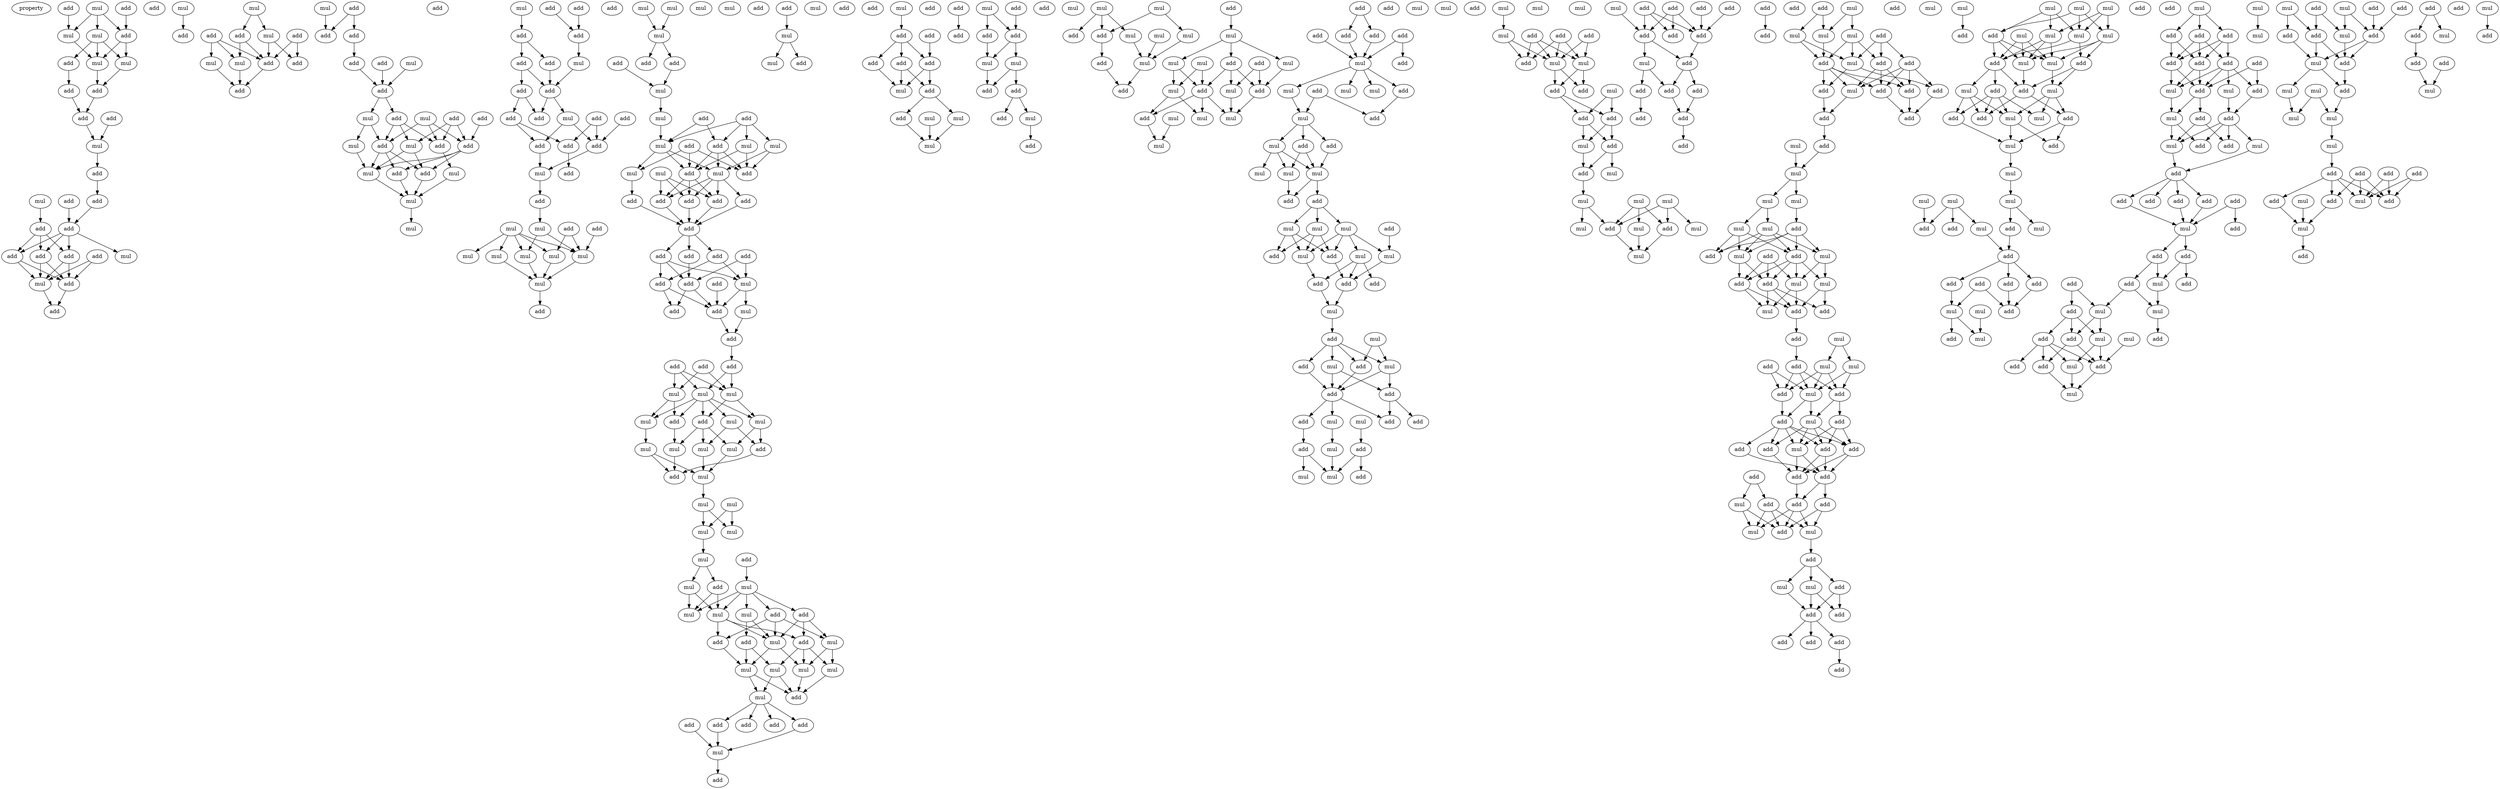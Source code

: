 digraph {
    node [fontcolor=black]
    property [mul=2,lf=2.0]
    0 [ label = add ];
    1 [ label = add ];
    2 [ label = mul ];
    3 [ label = mul ];
    4 [ label = mul ];
    5 [ label = add ];
    6 [ label = add ];
    7 [ label = mul ];
    8 [ label = mul ];
    9 [ label = add ];
    10 [ label = add ];
    11 [ label = add ];
    12 [ label = add ];
    13 [ label = add ];
    14 [ label = mul ];
    15 [ label = add ];
    16 [ label = mul ];
    17 [ label = add ];
    18 [ label = add ];
    19 [ label = mul ];
    20 [ label = add ];
    21 [ label = add ];
    22 [ label = add ];
    23 [ label = add ];
    24 [ label = mul ];
    25 [ label = add ];
    26 [ label = add ];
    27 [ label = add ];
    28 [ label = add ];
    29 [ label = mul ];
    30 [ label = add ];
    31 [ label = mul ];
    32 [ label = add ];
    33 [ label = add ];
    34 [ label = mul ];
    35 [ label = add ];
    36 [ label = add ];
    37 [ label = add ];
    38 [ label = mul ];
    39 [ label = mul ];
    40 [ label = add ];
    41 [ label = mul ];
    42 [ label = add ];
    43 [ label = add ];
    44 [ label = add ];
    45 [ label = add ];
    46 [ label = mul ];
    47 [ label = add ];
    48 [ label = add ];
    49 [ label = mul ];
    50 [ label = add ];
    51 [ label = mul ];
    52 [ label = add ];
    53 [ label = add ];
    54 [ label = mul ];
    55 [ label = add ];
    56 [ label = add ];
    57 [ label = add ];
    58 [ label = mul ];
    59 [ label = add ];
    60 [ label = mul ];
    61 [ label = add ];
    62 [ label = mul ];
    63 [ label = add ];
    64 [ label = mul ];
    65 [ label = mul ];
    66 [ label = mul ];
    67 [ label = add ];
    68 [ label = add ];
    69 [ label = add ];
    70 [ label = add ];
    71 [ label = add ];
    72 [ label = mul ];
    73 [ label = add ];
    74 [ label = add ];
    75 [ label = add ];
    76 [ label = add ];
    77 [ label = add ];
    78 [ label = add ];
    79 [ label = mul ];
    80 [ label = add ];
    81 [ label = add ];
    82 [ label = add ];
    83 [ label = add ];
    84 [ label = add ];
    85 [ label = add ];
    86 [ label = mul ];
    87 [ label = add ];
    88 [ label = add ];
    89 [ label = add ];
    90 [ label = mul ];
    91 [ label = mul ];
    92 [ label = mul ];
    93 [ label = mul ];
    94 [ label = mul ];
    95 [ label = mul ];
    96 [ label = mul ];
    97 [ label = mul ];
    98 [ label = add ];
    99 [ label = mul ];
    100 [ label = mul ];
    101 [ label = mul ];
    102 [ label = mul ];
    103 [ label = add ];
    104 [ label = add ];
    105 [ label = add ];
    106 [ label = mul ];
    107 [ label = add ];
    108 [ label = mul ];
    109 [ label = add ];
    110 [ label = add ];
    111 [ label = add ];
    112 [ label = mul ];
    113 [ label = mul ];
    114 [ label = mul ];
    115 [ label = mul ];
    116 [ label = add ];
    117 [ label = mul ];
    118 [ label = add ];
    119 [ label = mul ];
    120 [ label = add ];
    121 [ label = add ];
    122 [ label = add ];
    123 [ label = add ];
    124 [ label = add ];
    125 [ label = add ];
    126 [ label = add ];
    127 [ label = add ];
    128 [ label = add ];
    129 [ label = add ];
    130 [ label = add ];
    131 [ label = add ];
    132 [ label = add ];
    133 [ label = mul ];
    134 [ label = mul ];
    135 [ label = add ];
    136 [ label = add ];
    137 [ label = add ];
    138 [ label = add ];
    139 [ label = add ];
    140 [ label = add ];
    141 [ label = mul ];
    142 [ label = mul ];
    143 [ label = mul ];
    144 [ label = add ];
    145 [ label = mul ];
    146 [ label = mul ];
    147 [ label = add ];
    148 [ label = mul ];
    149 [ label = mul ];
    150 [ label = mul ];
    151 [ label = mul ];
    152 [ label = mul ];
    153 [ label = add ];
    154 [ label = add ];
    155 [ label = mul ];
    156 [ label = mul ];
    157 [ label = mul ];
    158 [ label = mul ];
    159 [ label = mul ];
    160 [ label = mul ];
    161 [ label = mul ];
    162 [ label = add ];
    163 [ label = mul ];
    164 [ label = mul ];
    165 [ label = add ];
    166 [ label = mul ];
    167 [ label = add ];
    168 [ label = add ];
    169 [ label = mul ];
    170 [ label = mul ];
    171 [ label = mul ];
    172 [ label = add ];
    173 [ label = mul ];
    174 [ label = add ];
    175 [ label = add ];
    176 [ label = mul ];
    177 [ label = mul ];
    178 [ label = mul ];
    179 [ label = mul ];
    180 [ label = mul ];
    181 [ label = add ];
    182 [ label = add ];
    183 [ label = add ];
    184 [ label = add ];
    185 [ label = add ];
    186 [ label = add ];
    187 [ label = mul ];
    188 [ label = add ];
    189 [ label = add ];
    190 [ label = mul ];
    191 [ label = add ];
    192 [ label = mul ];
    193 [ label = mul ];
    194 [ label = add ];
    195 [ label = add ];
    196 [ label = add ];
    197 [ label = mul ];
    198 [ label = add ];
    199 [ label = add ];
    200 [ label = add ];
    201 [ label = add ];
    202 [ label = add ];
    203 [ label = add ];
    204 [ label = mul ];
    205 [ label = add ];
    206 [ label = add ];
    207 [ label = mul ];
    208 [ label = mul ];
    209 [ label = add ];
    210 [ label = mul ];
    211 [ label = add ];
    212 [ label = mul ];
    213 [ label = add ];
    214 [ label = add ];
    215 [ label = add ];
    216 [ label = mul ];
    217 [ label = mul ];
    218 [ label = add ];
    219 [ label = add ];
    220 [ label = add ];
    221 [ label = add ];
    222 [ label = mul ];
    223 [ label = mul ];
    224 [ label = add ];
    225 [ label = mul ];
    226 [ label = mul ];
    227 [ label = mul ];
    228 [ label = mul ];
    229 [ label = add ];
    230 [ label = add ];
    231 [ label = mul ];
    232 [ label = add ];
    233 [ label = mul ];
    234 [ label = add ];
    235 [ label = add ];
    236 [ label = mul ];
    237 [ label = add ];
    238 [ label = mul ];
    239 [ label = add ];
    240 [ label = mul ];
    241 [ label = mul ];
    242 [ label = add ];
    243 [ label = add ];
    244 [ label = mul ];
    245 [ label = mul ];
    246 [ label = add ];
    247 [ label = mul ];
    248 [ label = mul ];
    249 [ label = mul ];
    250 [ label = mul ];
    251 [ label = add ];
    252 [ label = add ];
    253 [ label = add ];
    254 [ label = add ];
    255 [ label = add ];
    256 [ label = add ];
    257 [ label = add ];
    258 [ label = mul ];
    259 [ label = add ];
    260 [ label = add ];
    261 [ label = mul ];
    262 [ label = mul ];
    263 [ label = mul ];
    264 [ label = add ];
    265 [ label = mul ];
    266 [ label = add ];
    267 [ label = mul ];
    268 [ label = mul ];
    269 [ label = add ];
    270 [ label = mul ];
    271 [ label = mul ];
    272 [ label = mul ];
    273 [ label = add ];
    274 [ label = add ];
    275 [ label = mul ];
    276 [ label = add ];
    277 [ label = mul ];
    278 [ label = mul ];
    279 [ label = mul ];
    280 [ label = mul ];
    281 [ label = add ];
    282 [ label = add ];
    283 [ label = mul ];
    284 [ label = add ];
    285 [ label = add ];
    286 [ label = add ];
    287 [ label = mul ];
    288 [ label = mul ];
    289 [ label = mul ];
    290 [ label = add ];
    291 [ label = add ];
    292 [ label = mul ];
    293 [ label = add ];
    294 [ label = mul ];
    295 [ label = add ];
    296 [ label = add ];
    297 [ label = add ];
    298 [ label = add ];
    299 [ label = mul ];
    300 [ label = mul ];
    301 [ label = add ];
    302 [ label = mul ];
    303 [ label = add ];
    304 [ label = add ];
    305 [ label = mul ];
    306 [ label = mul ];
    307 [ label = add ];
    308 [ label = add ];
    309 [ label = mul ];
    310 [ label = mul ];
    311 [ label = mul ];
    312 [ label = add ];
    313 [ label = add ];
    314 [ label = add ];
    315 [ label = add ];
    316 [ label = mul ];
    317 [ label = mul ];
    318 [ label = mul ];
    319 [ label = add ];
    320 [ label = add ];
    321 [ label = add ];
    322 [ label = add ];
    323 [ label = mul ];
    324 [ label = add ];
    325 [ label = mul ];
    326 [ label = add ];
    327 [ label = mul ];
    328 [ label = mul ];
    329 [ label = mul ];
    330 [ label = add ];
    331 [ label = mul ];
    332 [ label = mul ];
    333 [ label = mul ];
    334 [ label = add ];
    335 [ label = mul ];
    336 [ label = mul ];
    337 [ label = add ];
    338 [ label = mul ];
    339 [ label = add ];
    340 [ label = add ];
    341 [ label = add ];
    342 [ label = add ];
    343 [ label = add ];
    344 [ label = add ];
    345 [ label = add ];
    346 [ label = mul ];
    347 [ label = add ];
    348 [ label = add ];
    349 [ label = add ];
    350 [ label = add ];
    351 [ label = add ];
    352 [ label = add ];
    353 [ label = add ];
    354 [ label = add ];
    355 [ label = add ];
    356 [ label = add ];
    357 [ label = mul ];
    358 [ label = mul ];
    359 [ label = mul ];
    360 [ label = add ];
    361 [ label = mul ];
    362 [ label = add ];
    363 [ label = add ];
    364 [ label = add ];
    365 [ label = mul ];
    366 [ label = add ];
    367 [ label = mul ];
    368 [ label = add ];
    369 [ label = add ];
    370 [ label = add ];
    371 [ label = add ];
    372 [ label = add ];
    373 [ label = mul ];
    374 [ label = add ];
    375 [ label = mul ];
    376 [ label = mul ];
    377 [ label = mul ];
    378 [ label = mul ];
    379 [ label = add ];
    380 [ label = mul ];
    381 [ label = mul ];
    382 [ label = add ];
    383 [ label = add ];
    384 [ label = mul ];
    385 [ label = add ];
    386 [ label = mul ];
    387 [ label = add ];
    388 [ label = add ];
    389 [ label = mul ];
    390 [ label = add ];
    391 [ label = add ];
    392 [ label = mul ];
    393 [ label = mul ];
    394 [ label = add ];
    395 [ label = mul ];
    396 [ label = add ];
    397 [ label = add ];
    398 [ label = mul ];
    399 [ label = add ];
    400 [ label = add ];
    401 [ label = mul ];
    402 [ label = mul ];
    403 [ label = add ];
    404 [ label = add ];
    405 [ label = mul ];
    406 [ label = add ];
    407 [ label = add ];
    408 [ label = add ];
    409 [ label = add ];
    410 [ label = add ];
    411 [ label = add ];
    412 [ label = add ];
    413 [ label = add ];
    414 [ label = add ];
    415 [ label = add ];
    416 [ label = mul ];
    417 [ label = mul ];
    418 [ label = mul ];
    419 [ label = add ];
    420 [ label = add ];
    421 [ label = add ];
    422 [ label = mul ];
    423 [ label = mul ];
    424 [ label = add ];
    425 [ label = add ];
    426 [ label = add ];
    427 [ label = add ];
    428 [ label = add ];
    429 [ label = add ];
    430 [ label = add ];
    431 [ label = mul ];
    432 [ label = mul ];
    433 [ label = add ];
    434 [ label = mul ];
    435 [ label = add ];
    436 [ label = mul ];
    437 [ label = mul ];
    438 [ label = mul ];
    439 [ label = mul ];
    440 [ label = mul ];
    441 [ label = mul ];
    442 [ label = add ];
    443 [ label = add ];
    444 [ label = add ];
    445 [ label = mul ];
    446 [ label = mul ];
    447 [ label = mul ];
    448 [ label = add ];
    449 [ label = add ];
    450 [ label = mul ];
    451 [ label = mul ];
    452 [ label = add ];
    453 [ label = add ];
    454 [ label = mul ];
    455 [ label = add ];
    456 [ label = add ];
    457 [ label = mul ];
    458 [ label = mul ];
    459 [ label = mul ];
    460 [ label = mul ];
    461 [ label = add ];
    462 [ label = mul ];
    463 [ label = add ];
    464 [ label = add ];
    465 [ label = mul ];
    466 [ label = add ];
    467 [ label = mul ];
    468 [ label = add ];
    469 [ label = add ];
    470 [ label = add ];
    471 [ label = add ];
    472 [ label = add ];
    473 [ label = mul ];
    474 [ label = mul ];
    475 [ label = add ];
    476 [ label = mul ];
    477 [ label = add ];
    478 [ label = mul ];
    479 [ label = add ];
    480 [ label = add ];
    481 [ label = add ];
    482 [ label = add ];
    483 [ label = add ];
    484 [ label = add ];
    485 [ label = add ];
    486 [ label = mul ];
    487 [ label = add ];
    488 [ label = mul ];
    489 [ label = add ];
    490 [ label = mul ];
    491 [ label = add ];
    492 [ label = add ];
    493 [ label = mul ];
    494 [ label = add ];
    495 [ label = add ];
    496 [ label = mul ];
    497 [ label = add ];
    498 [ label = add ];
    499 [ label = add ];
    500 [ label = add ];
    501 [ label = add ];
    502 [ label = add ];
    503 [ label = add ];
    504 [ label = mul ];
    505 [ label = add ];
    506 [ label = add ];
    507 [ label = add ];
    508 [ label = add ];
    509 [ label = mul ];
    510 [ label = add ];
    511 [ label = mul ];
    512 [ label = mul ];
    513 [ label = add ];
    514 [ label = mul ];
    515 [ label = add ];
    516 [ label = add ];
    517 [ label = mul ];
    518 [ label = add ];
    519 [ label = add ];
    520 [ label = mul ];
    521 [ label = add ];
    522 [ label = add ];
    523 [ label = mul ];
    524 [ label = mul ];
    525 [ label = mul ];
    526 [ label = mul ];
    527 [ label = mul ];
    528 [ label = add ];
    529 [ label = add ];
    530 [ label = add ];
    531 [ label = add ];
    532 [ label = add ];
    533 [ label = add ];
    534 [ label = mul ];
    535 [ label = add ];
    536 [ label = mul ];
    537 [ label = mul ];
    538 [ label = mul ];
    539 [ label = add ];
    540 [ label = mul ];
    541 [ label = mul ];
    542 [ label = mul ];
    543 [ label = add ];
    544 [ label = add ];
    545 [ label = add ];
    546 [ label = add ];
    547 [ label = add ];
    548 [ label = mul ];
    549 [ label = mul ];
    550 [ label = add ];
    551 [ label = add ];
    552 [ label = mul ];
    553 [ label = add ];
    554 [ label = add ];
    555 [ label = add ];
    556 [ label = mul ];
    557 [ label = add ];
    558 [ label = add ];
    559 [ label = add ];
    560 [ label = mul ];
    561 [ label = mul ];
    562 [ label = add ];
    0 -> 3 [ name = 0 ];
    1 -> 5 [ name = 1 ];
    2 -> 3 [ name = 2 ];
    2 -> 4 [ name = 3 ];
    2 -> 5 [ name = 4 ];
    3 -> 7 [ name = 5 ];
    4 -> 6 [ name = 6 ];
    4 -> 7 [ name = 7 ];
    4 -> 8 [ name = 8 ];
    5 -> 7 [ name = 9 ];
    5 -> 8 [ name = 10 ];
    6 -> 9 [ name = 11 ];
    7 -> 10 [ name = 12 ];
    8 -> 10 [ name = 13 ];
    9 -> 12 [ name = 14 ];
    10 -> 12 [ name = 15 ];
    12 -> 16 [ name = 16 ];
    13 -> 16 [ name = 17 ];
    14 -> 15 [ name = 18 ];
    16 -> 17 [ name = 19 ];
    17 -> 18 [ name = 20 ];
    18 -> 22 [ name = 21 ];
    19 -> 21 [ name = 22 ];
    20 -> 22 [ name = 23 ];
    21 -> 23 [ name = 24 ];
    21 -> 26 [ name = 25 ];
    21 -> 27 [ name = 26 ];
    22 -> 23 [ name = 27 ];
    22 -> 24 [ name = 28 ];
    22 -> 26 [ name = 29 ];
    22 -> 27 [ name = 30 ];
    23 -> 28 [ name = 31 ];
    23 -> 29 [ name = 32 ];
    25 -> 28 [ name = 33 ];
    25 -> 29 [ name = 34 ];
    26 -> 28 [ name = 35 ];
    26 -> 29 [ name = 36 ];
    27 -> 28 [ name = 37 ];
    27 -> 29 [ name = 38 ];
    28 -> 30 [ name = 39 ];
    29 -> 30 [ name = 40 ];
    31 -> 34 [ name = 41 ];
    31 -> 35 [ name = 42 ];
    32 -> 36 [ name = 43 ];
    32 -> 37 [ name = 44 ];
    33 -> 36 [ name = 45 ];
    33 -> 38 [ name = 46 ];
    33 -> 39 [ name = 47 ];
    34 -> 36 [ name = 48 ];
    34 -> 37 [ name = 49 ];
    35 -> 36 [ name = 50 ];
    35 -> 39 [ name = 51 ];
    36 -> 40 [ name = 52 ];
    38 -> 40 [ name = 53 ];
    39 -> 40 [ name = 54 ];
    41 -> 43 [ name = 55 ];
    42 -> 43 [ name = 56 ];
    42 -> 44 [ name = 57 ];
    44 -> 47 [ name = 58 ];
    45 -> 48 [ name = 59 ];
    46 -> 48 [ name = 60 ];
    47 -> 48 [ name = 61 ];
    48 -> 49 [ name = 62 ];
    48 -> 50 [ name = 63 ];
    49 -> 57 [ name = 64 ];
    49 -> 58 [ name = 65 ];
    50 -> 54 [ name = 66 ];
    50 -> 55 [ name = 67 ];
    50 -> 57 [ name = 68 ];
    51 -> 55 [ name = 69 ];
    51 -> 56 [ name = 70 ];
    51 -> 57 [ name = 71 ];
    52 -> 54 [ name = 72 ];
    52 -> 55 [ name = 73 ];
    52 -> 56 [ name = 74 ];
    53 -> 56 [ name = 75 ];
    54 -> 60 [ name = 76 ];
    54 -> 61 [ name = 77 ];
    55 -> 62 [ name = 78 ];
    56 -> 60 [ name = 79 ];
    56 -> 61 [ name = 80 ];
    56 -> 63 [ name = 81 ];
    57 -> 60 [ name = 82 ];
    57 -> 61 [ name = 83 ];
    57 -> 63 [ name = 84 ];
    58 -> 60 [ name = 85 ];
    60 -> 64 [ name = 86 ];
    61 -> 64 [ name = 87 ];
    62 -> 64 [ name = 88 ];
    63 -> 64 [ name = 89 ];
    64 -> 66 [ name = 90 ];
    65 -> 70 [ name = 91 ];
    67 -> 69 [ name = 92 ];
    68 -> 69 [ name = 93 ];
    69 -> 72 [ name = 94 ];
    70 -> 73 [ name = 95 ];
    70 -> 74 [ name = 96 ];
    72 -> 76 [ name = 97 ];
    73 -> 75 [ name = 98 ];
    73 -> 76 [ name = 99 ];
    74 -> 76 [ name = 100 ];
    75 -> 80 [ name = 101 ];
    75 -> 81 [ name = 102 ];
    76 -> 79 [ name = 103 ];
    76 -> 80 [ name = 104 ];
    77 -> 83 [ name = 105 ];
    78 -> 83 [ name = 106 ];
    78 -> 84 [ name = 107 ];
    79 -> 82 [ name = 108 ];
    79 -> 83 [ name = 109 ];
    81 -> 82 [ name = 110 ];
    81 -> 84 [ name = 111 ];
    82 -> 86 [ name = 112 ];
    83 -> 86 [ name = 113 ];
    84 -> 85 [ name = 114 ];
    86 -> 87 [ name = 115 ];
    87 -> 91 [ name = 116 ];
    88 -> 92 [ name = 117 ];
    88 -> 96 [ name = 118 ];
    89 -> 92 [ name = 119 ];
    90 -> 92 [ name = 120 ];
    90 -> 93 [ name = 121 ];
    90 -> 94 [ name = 122 ];
    90 -> 95 [ name = 123 ];
    90 -> 96 [ name = 124 ];
    91 -> 92 [ name = 125 ];
    91 -> 94 [ name = 126 ];
    92 -> 97 [ name = 127 ];
    93 -> 97 [ name = 128 ];
    94 -> 97 [ name = 129 ];
    96 -> 97 [ name = 130 ];
    97 -> 98 [ name = 131 ];
    99 -> 102 [ name = 132 ];
    101 -> 102 [ name = 133 ];
    102 -> 103 [ name = 134 ];
    102 -> 104 [ name = 135 ];
    104 -> 106 [ name = 136 ];
    105 -> 106 [ name = 137 ];
    106 -> 108 [ name = 138 ];
    107 -> 110 [ name = 139 ];
    107 -> 113 [ name = 140 ];
    108 -> 113 [ name = 141 ];
    109 -> 110 [ name = 142 ];
    109 -> 112 [ name = 143 ];
    109 -> 113 [ name = 144 ];
    109 -> 114 [ name = 145 ];
    110 -> 115 [ name = 146 ];
    110 -> 116 [ name = 147 ];
    110 -> 118 [ name = 148 ];
    111 -> 116 [ name = 149 ];
    111 -> 118 [ name = 150 ];
    111 -> 119 [ name = 151 ];
    112 -> 115 [ name = 152 ];
    112 -> 116 [ name = 153 ];
    113 -> 115 [ name = 154 ];
    113 -> 118 [ name = 155 ];
    113 -> 119 [ name = 156 ];
    114 -> 116 [ name = 157 ];
    114 -> 118 [ name = 158 ];
    115 -> 120 [ name = 159 ];
    115 -> 121 [ name = 160 ];
    115 -> 123 [ name = 161 ];
    115 -> 124 [ name = 162 ];
    117 -> 120 [ name = 163 ];
    117 -> 121 [ name = 164 ];
    117 -> 123 [ name = 165 ];
    118 -> 120 [ name = 166 ];
    118 -> 121 [ name = 167 ];
    118 -> 123 [ name = 168 ];
    119 -> 122 [ name = 169 ];
    120 -> 125 [ name = 170 ];
    121 -> 125 [ name = 171 ];
    122 -> 125 [ name = 172 ];
    123 -> 125 [ name = 173 ];
    124 -> 125 [ name = 174 ];
    125 -> 126 [ name = 175 ];
    125 -> 127 [ name = 176 ];
    125 -> 129 [ name = 177 ];
    126 -> 132 [ name = 178 ];
    127 -> 130 [ name = 179 ];
    127 -> 133 [ name = 180 ];
    128 -> 132 [ name = 181 ];
    128 -> 133 [ name = 182 ];
    129 -> 130 [ name = 183 ];
    129 -> 132 [ name = 184 ];
    129 -> 133 [ name = 185 ];
    130 -> 135 [ name = 186 ];
    130 -> 136 [ name = 187 ];
    131 -> 135 [ name = 188 ];
    132 -> 135 [ name = 189 ];
    132 -> 136 [ name = 190 ];
    133 -> 134 [ name = 191 ];
    133 -> 135 [ name = 192 ];
    134 -> 137 [ name = 193 ];
    135 -> 137 [ name = 194 ];
    137 -> 139 [ name = 195 ];
    138 -> 141 [ name = 196 ];
    138 -> 143 [ name = 197 ];
    139 -> 142 [ name = 198 ];
    139 -> 143 [ name = 199 ];
    140 -> 141 [ name = 200 ];
    140 -> 142 [ name = 201 ];
    140 -> 143 [ name = 202 ];
    141 -> 144 [ name = 203 ];
    141 -> 146 [ name = 204 ];
    142 -> 144 [ name = 205 ];
    142 -> 145 [ name = 206 ];
    142 -> 146 [ name = 207 ];
    142 -> 147 [ name = 208 ];
    142 -> 148 [ name = 209 ];
    143 -> 145 [ name = 210 ];
    143 -> 147 [ name = 211 ];
    144 -> 152 [ name = 212 ];
    145 -> 151 [ name = 213 ];
    145 -> 153 [ name = 214 ];
    146 -> 150 [ name = 215 ];
    147 -> 149 [ name = 216 ];
    147 -> 151 [ name = 217 ];
    147 -> 152 [ name = 218 ];
    148 -> 149 [ name = 219 ];
    148 -> 153 [ name = 220 ];
    149 -> 155 [ name = 221 ];
    150 -> 154 [ name = 222 ];
    150 -> 155 [ name = 223 ];
    151 -> 155 [ name = 224 ];
    152 -> 154 [ name = 225 ];
    153 -> 154 [ name = 226 ];
    155 -> 156 [ name = 227 ];
    156 -> 158 [ name = 228 ];
    156 -> 159 [ name = 229 ];
    157 -> 158 [ name = 230 ];
    157 -> 159 [ name = 231 ];
    158 -> 161 [ name = 232 ];
    161 -> 164 [ name = 233 ];
    161 -> 165 [ name = 234 ];
    162 -> 163 [ name = 235 ];
    163 -> 166 [ name = 236 ];
    163 -> 167 [ name = 237 ];
    163 -> 168 [ name = 238 ];
    163 -> 169 [ name = 239 ];
    163 -> 170 [ name = 240 ];
    164 -> 169 [ name = 241 ];
    164 -> 170 [ name = 242 ];
    165 -> 169 [ name = 243 ];
    165 -> 170 [ name = 244 ];
    166 -> 171 [ name = 245 ];
    166 -> 174 [ name = 246 ];
    167 -> 171 [ name = 247 ];
    167 -> 173 [ name = 248 ];
    167 -> 175 [ name = 249 ];
    168 -> 171 [ name = 250 ];
    168 -> 172 [ name = 251 ];
    168 -> 173 [ name = 252 ];
    170 -> 171 [ name = 253 ];
    170 -> 172 [ name = 254 ];
    170 -> 175 [ name = 255 ];
    171 -> 176 [ name = 256 ];
    171 -> 179 [ name = 257 ];
    172 -> 177 [ name = 258 ];
    172 -> 178 [ name = 259 ];
    172 -> 179 [ name = 260 ];
    173 -> 177 [ name = 261 ];
    173 -> 179 [ name = 262 ];
    174 -> 176 [ name = 263 ];
    174 -> 178 [ name = 264 ];
    175 -> 176 [ name = 265 ];
    176 -> 180 [ name = 266 ];
    176 -> 181 [ name = 267 ];
    177 -> 181 [ name = 268 ];
    178 -> 180 [ name = 269 ];
    178 -> 181 [ name = 270 ];
    179 -> 181 [ name = 271 ];
    180 -> 182 [ name = 272 ];
    180 -> 183 [ name = 273 ];
    180 -> 184 [ name = 274 ];
    180 -> 186 [ name = 275 ];
    182 -> 187 [ name = 276 ];
    183 -> 187 [ name = 277 ];
    185 -> 187 [ name = 278 ];
    187 -> 191 [ name = 279 ];
    189 -> 192 [ name = 280 ];
    192 -> 193 [ name = 281 ];
    192 -> 195 [ name = 282 ];
    197 -> 198 [ name = 283 ];
    198 -> 200 [ name = 284 ];
    198 -> 201 [ name = 285 ];
    198 -> 202 [ name = 286 ];
    199 -> 201 [ name = 287 ];
    200 -> 204 [ name = 288 ];
    201 -> 203 [ name = 289 ];
    201 -> 204 [ name = 290 ];
    202 -> 203 [ name = 291 ];
    202 -> 204 [ name = 292 ];
    203 -> 207 [ name = 293 ];
    203 -> 209 [ name = 294 ];
    206 -> 211 [ name = 295 ];
    207 -> 210 [ name = 296 ];
    208 -> 210 [ name = 297 ];
    209 -> 210 [ name = 298 ];
    212 -> 214 [ name = 299 ];
    212 -> 215 [ name = 300 ];
    213 -> 215 [ name = 301 ];
    214 -> 217 [ name = 302 ];
    215 -> 216 [ name = 303 ];
    215 -> 217 [ name = 304 ];
    216 -> 218 [ name = 305 ];
    216 -> 219 [ name = 306 ];
    217 -> 219 [ name = 307 ];
    218 -> 220 [ name = 308 ];
    218 -> 222 [ name = 309 ];
    222 -> 224 [ name = 310 ];
    225 -> 227 [ name = 311 ];
    225 -> 230 [ name = 312 ];
    226 -> 228 [ name = 313 ];
    226 -> 229 [ name = 314 ];
    226 -> 230 [ name = 315 ];
    227 -> 233 [ name = 316 ];
    228 -> 233 [ name = 317 ];
    230 -> 232 [ name = 318 ];
    231 -> 233 [ name = 319 ];
    232 -> 234 [ name = 320 ];
    233 -> 234 [ name = 321 ];
    235 -> 236 [ name = 322 ];
    236 -> 238 [ name = 323 ];
    236 -> 239 [ name = 324 ];
    236 -> 240 [ name = 325 ];
    237 -> 243 [ name = 326 ];
    237 -> 244 [ name = 327 ];
    238 -> 242 [ name = 328 ];
    238 -> 245 [ name = 329 ];
    239 -> 242 [ name = 330 ];
    239 -> 243 [ name = 331 ];
    239 -> 244 [ name = 332 ];
    240 -> 243 [ name = 333 ];
    241 -> 242 [ name = 334 ];
    241 -> 245 [ name = 335 ];
    242 -> 246 [ name = 336 ];
    242 -> 247 [ name = 337 ];
    242 -> 248 [ name = 338 ];
    243 -> 247 [ name = 339 ];
    244 -> 247 [ name = 340 ];
    245 -> 246 [ name = 341 ];
    245 -> 248 [ name = 342 ];
    246 -> 250 [ name = 343 ];
    249 -> 250 [ name = 344 ];
    251 -> 252 [ name = 345 ];
    251 -> 256 [ name = 346 ];
    252 -> 258 [ name = 347 ];
    254 -> 258 [ name = 348 ];
    255 -> 257 [ name = 349 ];
    255 -> 258 [ name = 350 ];
    256 -> 258 [ name = 351 ];
    258 -> 259 [ name = 352 ];
    258 -> 261 [ name = 353 ];
    258 -> 262 [ name = 354 ];
    258 -> 263 [ name = 355 ];
    259 -> 264 [ name = 356 ];
    260 -> 264 [ name = 357 ];
    260 -> 265 [ name = 358 ];
    263 -> 265 [ name = 359 ];
    265 -> 266 [ name = 360 ];
    265 -> 268 [ name = 361 ];
    265 -> 269 [ name = 362 ];
    266 -> 272 [ name = 363 ];
    268 -> 270 [ name = 364 ];
    268 -> 271 [ name = 365 ];
    268 -> 272 [ name = 366 ];
    269 -> 271 [ name = 367 ];
    269 -> 272 [ name = 368 ];
    271 -> 273 [ name = 369 ];
    272 -> 273 [ name = 370 ];
    272 -> 274 [ name = 371 ];
    274 -> 275 [ name = 372 ];
    274 -> 277 [ name = 373 ];
    274 -> 278 [ name = 374 ];
    275 -> 279 [ name = 375 ];
    275 -> 281 [ name = 376 ];
    275 -> 282 [ name = 377 ];
    276 -> 280 [ name = 378 ];
    277 -> 279 [ name = 379 ];
    277 -> 280 [ name = 380 ];
    277 -> 281 [ name = 381 ];
    277 -> 283 [ name = 382 ];
    278 -> 279 [ name = 383 ];
    278 -> 281 [ name = 384 ];
    278 -> 282 [ name = 385 ];
    279 -> 284 [ name = 386 ];
    280 -> 285 [ name = 387 ];
    281 -> 285 [ name = 388 ];
    283 -> 284 [ name = 389 ];
    283 -> 285 [ name = 390 ];
    283 -> 286 [ name = 391 ];
    284 -> 287 [ name = 392 ];
    285 -> 287 [ name = 393 ];
    287 -> 290 [ name = 394 ];
    289 -> 292 [ name = 395 ];
    289 -> 293 [ name = 396 ];
    290 -> 291 [ name = 397 ];
    290 -> 292 [ name = 398 ];
    290 -> 293 [ name = 399 ];
    290 -> 294 [ name = 400 ];
    291 -> 296 [ name = 401 ];
    292 -> 295 [ name = 402 ];
    292 -> 296 [ name = 403 ];
    293 -> 296 [ name = 404 ];
    294 -> 295 [ name = 405 ];
    294 -> 296 [ name = 406 ];
    295 -> 298 [ name = 407 ];
    295 -> 301 [ name = 408 ];
    296 -> 297 [ name = 409 ];
    296 -> 299 [ name = 410 ];
    296 -> 301 [ name = 411 ];
    297 -> 303 [ name = 412 ];
    299 -> 302 [ name = 413 ];
    300 -> 304 [ name = 414 ];
    302 -> 305 [ name = 415 ];
    303 -> 305 [ name = 416 ];
    303 -> 306 [ name = 417 ];
    304 -> 305 [ name = 418 ];
    304 -> 307 [ name = 419 ];
    309 -> 310 [ name = 420 ];
    310 -> 315 [ name = 421 ];
    310 -> 317 [ name = 422 ];
    312 -> 316 [ name = 423 ];
    312 -> 317 [ name = 424 ];
    313 -> 315 [ name = 425 ];
    313 -> 316 [ name = 426 ];
    313 -> 317 [ name = 427 ];
    314 -> 315 [ name = 428 ];
    314 -> 316 [ name = 429 ];
    314 -> 317 [ name = 430 ];
    316 -> 319 [ name = 431 ];
    316 -> 320 [ name = 432 ];
    317 -> 319 [ name = 433 ];
    317 -> 320 [ name = 434 ];
    318 -> 321 [ name = 435 ];
    318 -> 322 [ name = 436 ];
    319 -> 321 [ name = 437 ];
    319 -> 322 [ name = 438 ];
    321 -> 323 [ name = 439 ];
    321 -> 324 [ name = 440 ];
    322 -> 323 [ name = 441 ];
    322 -> 324 [ name = 442 ];
    323 -> 326 [ name = 443 ];
    324 -> 325 [ name = 444 ];
    324 -> 326 [ name = 445 ];
    326 -> 327 [ name = 446 ];
    327 -> 333 [ name = 447 ];
    327 -> 334 [ name = 448 ];
    328 -> 330 [ name = 449 ];
    328 -> 332 [ name = 450 ];
    328 -> 334 [ name = 451 ];
    329 -> 330 [ name = 452 ];
    329 -> 331 [ name = 453 ];
    329 -> 334 [ name = 454 ];
    330 -> 335 [ name = 455 ];
    332 -> 335 [ name = 456 ];
    334 -> 335 [ name = 457 ];
    337 -> 342 [ name = 458 ];
    337 -> 343 [ name = 459 ];
    337 -> 344 [ name = 460 ];
    338 -> 343 [ name = 461 ];
    339 -> 344 [ name = 462 ];
    340 -> 344 [ name = 463 ];
    341 -> 342 [ name = 464 ];
    341 -> 343 [ name = 465 ];
    341 -> 344 [ name = 466 ];
    343 -> 345 [ name = 467 ];
    343 -> 346 [ name = 468 ];
    344 -> 345 [ name = 469 ];
    345 -> 348 [ name = 470 ];
    345 -> 349 [ name = 471 ];
    346 -> 347 [ name = 472 ];
    346 -> 348 [ name = 473 ];
    347 -> 350 [ name = 474 ];
    348 -> 351 [ name = 475 ];
    349 -> 351 [ name = 476 ];
    351 -> 352 [ name = 477 ];
    353 -> 354 [ name = 478 ];
    356 -> 358 [ name = 479 ];
    356 -> 359 [ name = 480 ];
    357 -> 358 [ name = 481 ];
    357 -> 361 [ name = 482 ];
    358 -> 363 [ name = 483 ];
    359 -> 363 [ name = 484 ];
    359 -> 365 [ name = 485 ];
    360 -> 362 [ name = 486 ];
    360 -> 364 [ name = 487 ];
    360 -> 365 [ name = 488 ];
    361 -> 363 [ name = 489 ];
    361 -> 364 [ name = 490 ];
    361 -> 365 [ name = 491 ];
    362 -> 367 [ name = 492 ];
    362 -> 368 [ name = 493 ];
    362 -> 369 [ name = 494 ];
    362 -> 370 [ name = 495 ];
    363 -> 366 [ name = 496 ];
    363 -> 367 [ name = 497 ];
    363 -> 369 [ name = 498 ];
    363 -> 370 [ name = 499 ];
    364 -> 367 [ name = 500 ];
    364 -> 369 [ name = 501 ];
    364 -> 370 [ name = 502 ];
    365 -> 366 [ name = 503 ];
    365 -> 368 [ name = 504 ];
    366 -> 372 [ name = 505 ];
    367 -> 372 [ name = 506 ];
    368 -> 371 [ name = 507 ];
    369 -> 371 [ name = 508 ];
    370 -> 371 [ name = 509 ];
    372 -> 374 [ name = 510 ];
    373 -> 375 [ name = 511 ];
    374 -> 375 [ name = 512 ];
    375 -> 376 [ name = 513 ];
    375 -> 377 [ name = 514 ];
    376 -> 379 [ name = 515 ];
    377 -> 378 [ name = 516 ];
    377 -> 380 [ name = 517 ];
    378 -> 382 [ name = 518 ];
    378 -> 383 [ name = 519 ];
    378 -> 384 [ name = 520 ];
    379 -> 381 [ name = 521 ];
    379 -> 382 [ name = 522 ];
    379 -> 383 [ name = 523 ];
    379 -> 384 [ name = 524 ];
    380 -> 381 [ name = 525 ];
    380 -> 382 [ name = 526 ];
    380 -> 383 [ name = 527 ];
    380 -> 384 [ name = 528 ];
    381 -> 386 [ name = 529 ];
    381 -> 389 [ name = 530 ];
    383 -> 386 [ name = 531 ];
    383 -> 387 [ name = 532 ];
    383 -> 388 [ name = 533 ];
    383 -> 389 [ name = 534 ];
    384 -> 387 [ name = 535 ];
    384 -> 388 [ name = 536 ];
    385 -> 386 [ name = 537 ];
    385 -> 387 [ name = 538 ];
    385 -> 388 [ name = 539 ];
    386 -> 390 [ name = 540 ];
    386 -> 392 [ name = 541 ];
    387 -> 390 [ name = 542 ];
    387 -> 391 [ name = 543 ];
    387 -> 392 [ name = 544 ];
    388 -> 390 [ name = 545 ];
    388 -> 392 [ name = 546 ];
    389 -> 390 [ name = 547 ];
    389 -> 391 [ name = 548 ];
    390 -> 394 [ name = 549 ];
    393 -> 395 [ name = 550 ];
    393 -> 398 [ name = 551 ];
    394 -> 396 [ name = 552 ];
    395 -> 399 [ name = 553 ];
    395 -> 400 [ name = 554 ];
    395 -> 401 [ name = 555 ];
    396 -> 399 [ name = 556 ];
    396 -> 400 [ name = 557 ];
    396 -> 401 [ name = 558 ];
    397 -> 400 [ name = 559 ];
    397 -> 401 [ name = 560 ];
    398 -> 399 [ name = 561 ];
    398 -> 401 [ name = 562 ];
    399 -> 402 [ name = 563 ];
    399 -> 403 [ name = 564 ];
    400 -> 404 [ name = 565 ];
    401 -> 402 [ name = 566 ];
    401 -> 404 [ name = 567 ];
    402 -> 405 [ name = 568 ];
    402 -> 406 [ name = 569 ];
    402 -> 407 [ name = 570 ];
    402 -> 408 [ name = 571 ];
    403 -> 405 [ name = 572 ];
    403 -> 406 [ name = 573 ];
    403 -> 407 [ name = 574 ];
    404 -> 405 [ name = 575 ];
    404 -> 406 [ name = 576 ];
    404 -> 407 [ name = 577 ];
    404 -> 408 [ name = 578 ];
    404 -> 409 [ name = 579 ];
    405 -> 410 [ name = 580 ];
    405 -> 412 [ name = 581 ];
    406 -> 410 [ name = 582 ];
    406 -> 412 [ name = 583 ];
    407 -> 410 [ name = 584 ];
    407 -> 412 [ name = 585 ];
    408 -> 410 [ name = 586 ];
    409 -> 412 [ name = 587 ];
    410 -> 414 [ name = 588 ];
    411 -> 413 [ name = 589 ];
    411 -> 416 [ name = 590 ];
    412 -> 414 [ name = 591 ];
    412 -> 415 [ name = 592 ];
    413 -> 417 [ name = 593 ];
    413 -> 418 [ name = 594 ];
    413 -> 419 [ name = 595 ];
    414 -> 417 [ name = 596 ];
    414 -> 418 [ name = 597 ];
    414 -> 419 [ name = 598 ];
    415 -> 418 [ name = 599 ];
    415 -> 419 [ name = 600 ];
    416 -> 417 [ name = 601 ];
    416 -> 419 [ name = 602 ];
    418 -> 420 [ name = 603 ];
    420 -> 422 [ name = 604 ];
    420 -> 423 [ name = 605 ];
    420 -> 424 [ name = 606 ];
    422 -> 425 [ name = 607 ];
    423 -> 425 [ name = 608 ];
    423 -> 426 [ name = 609 ];
    424 -> 425 [ name = 610 ];
    424 -> 426 [ name = 611 ];
    425 -> 427 [ name = 612 ];
    425 -> 428 [ name = 613 ];
    425 -> 429 [ name = 614 ];
    429 -> 430 [ name = 615 ];
    432 -> 433 [ name = 616 ];
    434 -> 438 [ name = 617 ];
    434 -> 440 [ name = 618 ];
    434 -> 441 [ name = 619 ];
    436 -> 440 [ name = 620 ];
    436 -> 441 [ name = 621 ];
    436 -> 442 [ name = 622 ];
    437 -> 438 [ name = 623 ];
    437 -> 441 [ name = 624 ];
    437 -> 442 [ name = 625 ];
    438 -> 444 [ name = 626 ];
    438 -> 445 [ name = 627 ];
    438 -> 446 [ name = 628 ];
    439 -> 443 [ name = 629 ];
    439 -> 445 [ name = 630 ];
    439 -> 446 [ name = 631 ];
    440 -> 443 [ name = 632 ];
    440 -> 445 [ name = 633 ];
    440 -> 446 [ name = 634 ];
    441 -> 443 [ name = 635 ];
    441 -> 444 [ name = 636 ];
    442 -> 443 [ name = 637 ];
    442 -> 445 [ name = 638 ];
    442 -> 446 [ name = 639 ];
    443 -> 447 [ name = 640 ];
    443 -> 448 [ name = 641 ];
    443 -> 449 [ name = 642 ];
    444 -> 449 [ name = 643 ];
    444 -> 450 [ name = 644 ];
    445 -> 449 [ name = 645 ];
    446 -> 450 [ name = 646 ];
    447 -> 451 [ name = 647 ];
    447 -> 452 [ name = 648 ];
    447 -> 453 [ name = 649 ];
    448 -> 451 [ name = 650 ];
    448 -> 452 [ name = 651 ];
    448 -> 453 [ name = 652 ];
    448 -> 454 [ name = 653 ];
    449 -> 452 [ name = 654 ];
    449 -> 455 [ name = 655 ];
    450 -> 451 [ name = 656 ];
    450 -> 454 [ name = 657 ];
    450 -> 455 [ name = 658 ];
    451 -> 456 [ name = 659 ];
    451 -> 457 [ name = 660 ];
    453 -> 457 [ name = 661 ];
    455 -> 456 [ name = 662 ];
    455 -> 457 [ name = 663 ];
    457 -> 458 [ name = 664 ];
    458 -> 460 [ name = 665 ];
    459 -> 463 [ name = 666 ];
    459 -> 465 [ name = 667 ];
    459 -> 466 [ name = 668 ];
    460 -> 464 [ name = 669 ];
    460 -> 467 [ name = 670 ];
    462 -> 463 [ name = 671 ];
    464 -> 468 [ name = 672 ];
    465 -> 468 [ name = 673 ];
    468 -> 469 [ name = 674 ];
    468 -> 470 [ name = 675 ];
    468 -> 471 [ name = 676 ];
    469 -> 475 [ name = 677 ];
    470 -> 475 [ name = 678 ];
    471 -> 473 [ name = 679 ];
    472 -> 473 [ name = 680 ];
    472 -> 475 [ name = 681 ];
    473 -> 476 [ name = 682 ];
    473 -> 477 [ name = 683 ];
    474 -> 476 [ name = 684 ];
    478 -> 479 [ name = 685 ];
    478 -> 480 [ name = 686 ];
    478 -> 481 [ name = 687 ];
    479 -> 482 [ name = 688 ];
    479 -> 485 [ name = 689 ];
    480 -> 482 [ name = 690 ];
    480 -> 483 [ name = 691 ];
    480 -> 485 [ name = 692 ];
    481 -> 482 [ name = 693 ];
    481 -> 483 [ name = 694 ];
    481 -> 485 [ name = 695 ];
    482 -> 488 [ name = 696 ];
    482 -> 489 [ name = 697 ];
    483 -> 486 [ name = 698 ];
    483 -> 487 [ name = 699 ];
    483 -> 488 [ name = 700 ];
    483 -> 489 [ name = 701 ];
    484 -> 487 [ name = 702 ];
    484 -> 489 [ name = 703 ];
    485 -> 488 [ name = 704 ];
    485 -> 489 [ name = 705 ];
    486 -> 492 [ name = 706 ];
    487 -> 492 [ name = 707 ];
    488 -> 490 [ name = 708 ];
    489 -> 490 [ name = 709 ];
    489 -> 491 [ name = 710 ];
    490 -> 493 [ name = 711 ];
    490 -> 495 [ name = 712 ];
    491 -> 493 [ name = 713 ];
    491 -> 494 [ name = 714 ];
    492 -> 493 [ name = 715 ];
    492 -> 494 [ name = 716 ];
    492 -> 495 [ name = 717 ];
    492 -> 496 [ name = 718 ];
    493 -> 497 [ name = 719 ];
    496 -> 497 [ name = 720 ];
    497 -> 498 [ name = 721 ];
    497 -> 499 [ name = 722 ];
    497 -> 501 [ name = 723 ];
    497 -> 502 [ name = 724 ];
    499 -> 504 [ name = 725 ];
    500 -> 503 [ name = 726 ];
    500 -> 504 [ name = 727 ];
    501 -> 504 [ name = 728 ];
    502 -> 504 [ name = 729 ];
    504 -> 505 [ name = 730 ];
    504 -> 506 [ name = 731 ];
    505 -> 508 [ name = 732 ];
    505 -> 509 [ name = 733 ];
    506 -> 509 [ name = 734 ];
    506 -> 510 [ name = 735 ];
    507 -> 511 [ name = 736 ];
    507 -> 513 [ name = 737 ];
    508 -> 511 [ name = 738 ];
    508 -> 512 [ name = 739 ];
    509 -> 512 [ name = 740 ];
    511 -> 515 [ name = 741 ];
    511 -> 517 [ name = 742 ];
    512 -> 516 [ name = 743 ];
    513 -> 515 [ name = 744 ];
    513 -> 517 [ name = 745 ];
    513 -> 518 [ name = 746 ];
    514 -> 521 [ name = 747 ];
    515 -> 519 [ name = 748 ];
    515 -> 521 [ name = 749 ];
    517 -> 520 [ name = 750 ];
    517 -> 521 [ name = 751 ];
    518 -> 519 [ name = 752 ];
    518 -> 520 [ name = 753 ];
    518 -> 521 [ name = 754 ];
    518 -> 522 [ name = 755 ];
    519 -> 523 [ name = 756 ];
    520 -> 523 [ name = 757 ];
    521 -> 523 [ name = 758 ];
    524 -> 525 [ name = 759 ];
    526 -> 531 [ name = 760 ];
    526 -> 532 [ name = 761 ];
    527 -> 533 [ name = 762 ];
    527 -> 534 [ name = 763 ];
    528 -> 532 [ name = 764 ];
    528 -> 534 [ name = 765 ];
    529 -> 533 [ name = 766 ];
    530 -> 533 [ name = 767 ];
    531 -> 536 [ name = 768 ];
    532 -> 535 [ name = 769 ];
    532 -> 536 [ name = 770 ];
    533 -> 535 [ name = 771 ];
    533 -> 536 [ name = 772 ];
    534 -> 535 [ name = 773 ];
    535 -> 539 [ name = 774 ];
    536 -> 537 [ name = 775 ];
    536 -> 539 [ name = 776 ];
    537 -> 541 [ name = 777 ];
    538 -> 540 [ name = 778 ];
    538 -> 541 [ name = 779 ];
    539 -> 540 [ name = 780 ];
    540 -> 542 [ name = 781 ];
    542 -> 546 [ name = 782 ];
    543 -> 549 [ name = 783 ];
    543 -> 551 [ name = 784 ];
    544 -> 547 [ name = 785 ];
    544 -> 549 [ name = 786 ];
    544 -> 551 [ name = 787 ];
    545 -> 549 [ name = 788 ];
    545 -> 551 [ name = 789 ];
    546 -> 547 [ name = 790 ];
    546 -> 549 [ name = 791 ];
    546 -> 550 [ name = 792 ];
    546 -> 551 [ name = 793 ];
    547 -> 552 [ name = 794 ];
    548 -> 552 [ name = 795 ];
    550 -> 552 [ name = 796 ];
    552 -> 554 [ name = 797 ];
    553 -> 555 [ name = 798 ];
    553 -> 556 [ name = 799 ];
    555 -> 557 [ name = 800 ];
    557 -> 561 [ name = 801 ];
    558 -> 561 [ name = 802 ];
    560 -> 562 [ name = 803 ];
}
